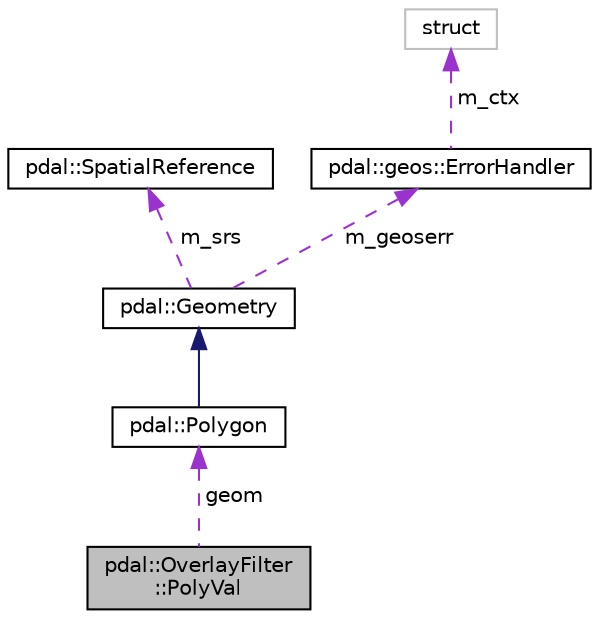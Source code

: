 digraph "pdal::OverlayFilter::PolyVal"
{
  edge [fontname="Helvetica",fontsize="10",labelfontname="Helvetica",labelfontsize="10"];
  node [fontname="Helvetica",fontsize="10",shape=record];
  Node1 [label="pdal::OverlayFilter\l::PolyVal",height=0.2,width=0.4,color="black", fillcolor="grey75", style="filled", fontcolor="black"];
  Node2 -> Node1 [dir="back",color="darkorchid3",fontsize="10",style="dashed",label=" geom" ,fontname="Helvetica"];
  Node2 [label="pdal::Polygon",height=0.2,width=0.4,color="black", fillcolor="white", style="filled",URL="$classpdal_1_1Polygon.html"];
  Node3 -> Node2 [dir="back",color="midnightblue",fontsize="10",style="solid",fontname="Helvetica"];
  Node3 [label="pdal::Geometry",height=0.2,width=0.4,color="black", fillcolor="white", style="filled",URL="$classpdal_1_1Geometry.html"];
  Node4 -> Node3 [dir="back",color="darkorchid3",fontsize="10",style="dashed",label=" m_srs" ,fontname="Helvetica"];
  Node4 [label="pdal::SpatialReference",height=0.2,width=0.4,color="black", fillcolor="white", style="filled",URL="$classpdal_1_1SpatialReference.html"];
  Node5 -> Node3 [dir="back",color="darkorchid3",fontsize="10",style="dashed",label=" m_geoserr" ,fontname="Helvetica"];
  Node5 [label="pdal::geos::ErrorHandler",height=0.2,width=0.4,color="black", fillcolor="white", style="filled",URL="$classpdal_1_1geos_1_1ErrorHandler.html"];
  Node6 -> Node5 [dir="back",color="darkorchid3",fontsize="10",style="dashed",label=" m_ctx" ,fontname="Helvetica"];
  Node6 [label="struct",height=0.2,width=0.4,color="grey75", fillcolor="white", style="filled"];
}
